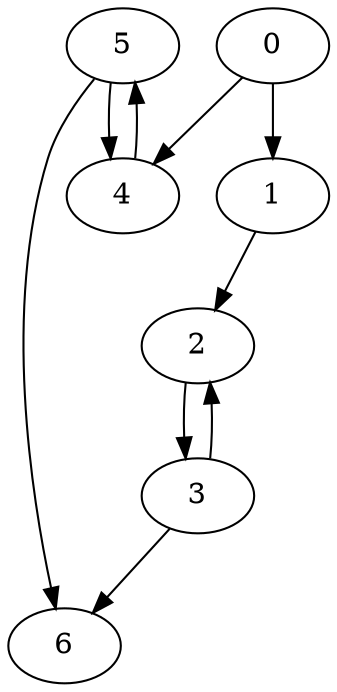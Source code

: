 digraph {
6;
1;
4;
0;
5;
3;
2;
3 -> 2;
5 -> 4;
2 -> 3;
1 -> 2;
3 -> 6;
0 -> 1;
0 -> 4;
4 -> 5;
5 -> 6;
}